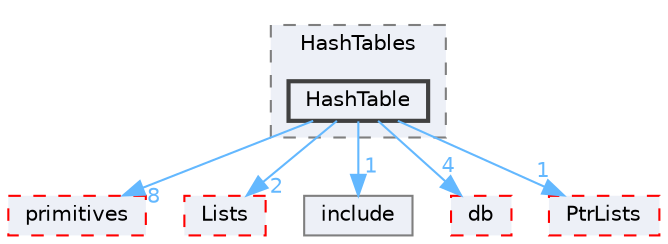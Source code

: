 digraph "src/OpenFOAM/containers/HashTables/HashTable"
{
 // LATEX_PDF_SIZE
  bgcolor="transparent";
  edge [fontname=Helvetica,fontsize=10,labelfontname=Helvetica,labelfontsize=10];
  node [fontname=Helvetica,fontsize=10,shape=box,height=0.2,width=0.4];
  compound=true
  subgraph clusterdir_46dbcbff8acc0ae94a21b2306d4033de {
    graph [ bgcolor="#edf0f7", pencolor="grey50", label="HashTables", fontname=Helvetica,fontsize=10 style="filled,dashed", URL="dir_46dbcbff8acc0ae94a21b2306d4033de.html",tooltip=""]
  dir_dcde9bf13ea0c61e93d77318a0380b7d [label="HashTable", fillcolor="#edf0f7", color="grey25", style="filled,bold", URL="dir_dcde9bf13ea0c61e93d77318a0380b7d.html",tooltip=""];
  }
  dir_3e50f45338116b169052b428016851aa [label="primitives", fillcolor="#edf0f7", color="red", style="filled,dashed", URL="dir_3e50f45338116b169052b428016851aa.html",tooltip=""];
  dir_f87fe3b02e96c330e8a853ff310f1666 [label="Lists", fillcolor="#edf0f7", color="red", style="filled,dashed", URL="dir_f87fe3b02e96c330e8a853ff310f1666.html",tooltip=""];
  dir_e954e9f5966bc1c681a414ec8bd0ee15 [label="include", fillcolor="#edf0f7", color="grey50", style="filled", URL="dir_e954e9f5966bc1c681a414ec8bd0ee15.html",tooltip=""];
  dir_63c634f7a7cfd679ac26c67fb30fc32f [label="db", fillcolor="#edf0f7", color="red", style="filled,dashed", URL="dir_63c634f7a7cfd679ac26c67fb30fc32f.html",tooltip=""];
  dir_c1da495c294d17e72ea15f67e347e9c2 [label="PtrLists", fillcolor="#edf0f7", color="red", style="filled,dashed", URL="dir_c1da495c294d17e72ea15f67e347e9c2.html",tooltip=""];
  dir_dcde9bf13ea0c61e93d77318a0380b7d->dir_3e50f45338116b169052b428016851aa [headlabel="8", labeldistance=1.5 headhref="dir_001705_003069.html" href="dir_001705_003069.html" color="steelblue1" fontcolor="steelblue1"];
  dir_dcde9bf13ea0c61e93d77318a0380b7d->dir_63c634f7a7cfd679ac26c67fb30fc32f [headlabel="4", labeldistance=1.5 headhref="dir_001705_000817.html" href="dir_001705_000817.html" color="steelblue1" fontcolor="steelblue1"];
  dir_dcde9bf13ea0c61e93d77318a0380b7d->dir_c1da495c294d17e72ea15f67e347e9c2 [headlabel="1", labeldistance=1.5 headhref="dir_001705_003122.html" href="dir_001705_003122.html" color="steelblue1" fontcolor="steelblue1"];
  dir_dcde9bf13ea0c61e93d77318a0380b7d->dir_e954e9f5966bc1c681a414ec8bd0ee15 [headlabel="1", labeldistance=1.5 headhref="dir_001705_001804.html" href="dir_001705_001804.html" color="steelblue1" fontcolor="steelblue1"];
  dir_dcde9bf13ea0c61e93d77318a0380b7d->dir_f87fe3b02e96c330e8a853ff310f1666 [headlabel="2", labeldistance=1.5 headhref="dir_001705_002237.html" href="dir_001705_002237.html" color="steelblue1" fontcolor="steelblue1"];
}
